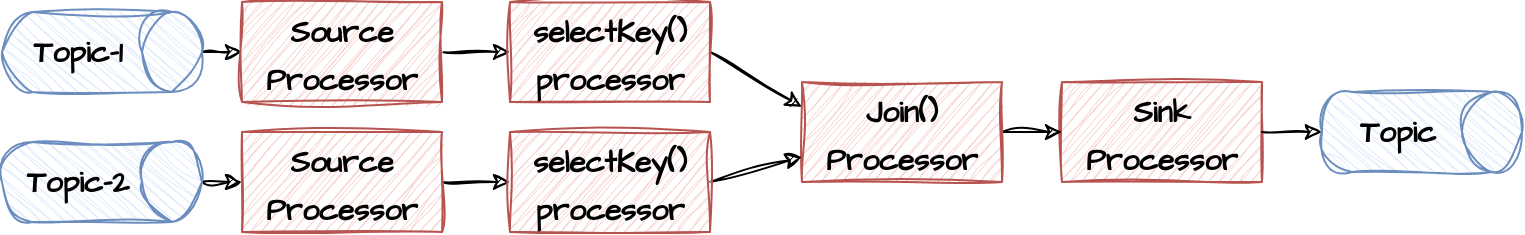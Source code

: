 <mxfile version="22.0.0" type="device">
  <diagram name="Page-1" id="ILFwwLQn4rlPoiTQhXq9">
    <mxGraphModel dx="1306" dy="1187" grid="1" gridSize="10" guides="1" tooltips="1" connect="1" arrows="1" fold="1" page="1" pageScale="1" pageWidth="827" pageHeight="1169" math="0" shadow="0">
      <root>
        <mxCell id="0" />
        <mxCell id="1" parent="0" />
        <mxCell id="53R8YZ_QFolmdbLBiPOs-6" style="edgeStyle=orthogonalEdgeStyle;rounded=0;sketch=1;hachureGap=4;jiggle=2;curveFitting=1;orthogonalLoop=1;jettySize=auto;html=1;exitX=0.5;exitY=0;exitDx=0;exitDy=0;exitPerimeter=0;entryX=0;entryY=0.5;entryDx=0;entryDy=0;fontFamily=Architects Daughter;fontSource=https%3A%2F%2Ffonts.googleapis.com%2Fcss%3Ffamily%3DArchitects%2BDaughter;fontSize=16;" parent="1" source="53R8YZ_QFolmdbLBiPOs-1" target="53R8YZ_QFolmdbLBiPOs-2" edge="1">
          <mxGeometry relative="1" as="geometry" />
        </mxCell>
        <mxCell id="53R8YZ_QFolmdbLBiPOs-1" value="Topic-1" style="shape=cylinder3;whiteSpace=wrap;html=1;boundedLbl=1;backgroundOutline=1;size=15;sketch=1;hachureGap=4;jiggle=2;curveFitting=1;fontFamily=Architects Daughter;fontSource=https%3A%2F%2Ffonts.googleapis.com%2Fcss%3Ffamily%3DArchitects%2BDaughter;fontSize=15;rotation=90;horizontal=0;fontStyle=1;fillColor=#dae8fc;strokeColor=#6c8ebf;" parent="1" vertex="1">
          <mxGeometry x="140" y="250" width="40" height="100" as="geometry" />
        </mxCell>
        <mxCell id="53R8YZ_QFolmdbLBiPOs-10" style="edgeStyle=orthogonalEdgeStyle;rounded=0;sketch=1;hachureGap=4;jiggle=2;curveFitting=1;orthogonalLoop=1;jettySize=auto;html=1;exitX=1;exitY=0.5;exitDx=0;exitDy=0;entryX=0;entryY=0.5;entryDx=0;entryDy=0;fontFamily=Architects Daughter;fontSource=https%3A%2F%2Ffonts.googleapis.com%2Fcss%3Ffamily%3DArchitects%2BDaughter;fontSize=16;" parent="1" source="53R8YZ_QFolmdbLBiPOs-2" target="53R8YZ_QFolmdbLBiPOs-9" edge="1">
          <mxGeometry relative="1" as="geometry" />
        </mxCell>
        <mxCell id="53R8YZ_QFolmdbLBiPOs-2" value="&lt;b style=&quot;font-size: 15px;&quot;&gt;Source&lt;br&gt;Processor&lt;/b&gt;" style="rounded=0;whiteSpace=wrap;html=1;sketch=1;hachureGap=4;jiggle=2;curveFitting=1;fontFamily=Architects Daughter;fontSource=https%3A%2F%2Ffonts.googleapis.com%2Fcss%3Ffamily%3DArchitects%2BDaughter;fontSize=20;fillColor=#f8cecc;strokeColor=#b85450;" parent="1" vertex="1">
          <mxGeometry x="230" y="275" width="100" height="50" as="geometry" />
        </mxCell>
        <mxCell id="53R8YZ_QFolmdbLBiPOs-4" value="&lt;b style=&quot;font-size: 15px;&quot;&gt;Sink&lt;br&gt;Processor&lt;/b&gt;" style="rounded=0;whiteSpace=wrap;html=1;sketch=1;hachureGap=4;jiggle=2;curveFitting=1;fontFamily=Architects Daughter;fontSource=https%3A%2F%2Ffonts.googleapis.com%2Fcss%3Ffamily%3DArchitects%2BDaughter;fontSize=20;fillColor=#f8cecc;strokeColor=#b85450;" parent="1" vertex="1">
          <mxGeometry x="640" y="315" width="100" height="50" as="geometry" />
        </mxCell>
        <mxCell id="53R8YZ_QFolmdbLBiPOs-5" value="Topic" style="shape=cylinder3;whiteSpace=wrap;html=1;boundedLbl=1;backgroundOutline=1;size=15;sketch=1;hachureGap=4;jiggle=2;curveFitting=1;fontFamily=Architects Daughter;fontSource=https%3A%2F%2Ffonts.googleapis.com%2Fcss%3Ffamily%3DArchitects%2BDaughter;fontSize=15;rotation=90;horizontal=0;fontStyle=1;fillColor=#dae8fc;strokeColor=#6c8ebf;" parent="1" vertex="1">
          <mxGeometry x="800" y="290" width="40" height="100" as="geometry" />
        </mxCell>
        <mxCell id="53R8YZ_QFolmdbLBiPOs-8" style="edgeStyle=orthogonalEdgeStyle;rounded=0;sketch=1;hachureGap=4;jiggle=2;curveFitting=1;orthogonalLoop=1;jettySize=auto;html=1;exitX=1;exitY=0.5;exitDx=0;exitDy=0;entryX=0.5;entryY=1;entryDx=0;entryDy=0;entryPerimeter=0;fontFamily=Architects Daughter;fontSource=https%3A%2F%2Ffonts.googleapis.com%2Fcss%3Ffamily%3DArchitects%2BDaughter;fontSize=16;" parent="1" source="53R8YZ_QFolmdbLBiPOs-4" target="53R8YZ_QFolmdbLBiPOs-5" edge="1">
          <mxGeometry relative="1" as="geometry" />
        </mxCell>
        <mxCell id="V-da5hOa7TXbz2NMMk3f-8" style="rounded=0;sketch=1;hachureGap=4;jiggle=2;curveFitting=1;orthogonalLoop=1;jettySize=auto;html=1;exitX=1;exitY=0.5;exitDx=0;exitDy=0;entryX=0;entryY=0.25;entryDx=0;entryDy=0;fontFamily=Architects Daughter;fontSource=https%3A%2F%2Ffonts.googleapis.com%2Fcss%3Ffamily%3DArchitects%2BDaughter;fontSize=16;" edge="1" parent="1" source="53R8YZ_QFolmdbLBiPOs-9" target="V-da5hOa7TXbz2NMMk3f-2">
          <mxGeometry relative="1" as="geometry" />
        </mxCell>
        <mxCell id="53R8YZ_QFolmdbLBiPOs-9" value="&lt;font style=&quot;font-size: 15px;&quot;&gt;&lt;span style=&quot;&quot;&gt;selectKey()&lt;br&gt;&lt;/span&gt;processor&lt;/font&gt;" style="rounded=0;whiteSpace=wrap;html=1;sketch=1;hachureGap=4;jiggle=2;curveFitting=1;fontFamily=Architects Daughter;fontSource=https%3A%2F%2Ffonts.googleapis.com%2Fcss%3Ffamily%3DArchitects%2BDaughter;fontSize=20;fillColor=#f8cecc;strokeColor=#b85450;fontStyle=1" parent="1" vertex="1">
          <mxGeometry x="364" y="275" width="100" height="50" as="geometry" />
        </mxCell>
        <mxCell id="V-da5hOa7TXbz2NMMk3f-6" style="edgeStyle=orthogonalEdgeStyle;rounded=0;sketch=1;hachureGap=4;jiggle=2;curveFitting=1;orthogonalLoop=1;jettySize=auto;html=1;exitX=0.5;exitY=0;exitDx=0;exitDy=0;exitPerimeter=0;entryX=0;entryY=0.5;entryDx=0;entryDy=0;fontFamily=Architects Daughter;fontSource=https%3A%2F%2Ffonts.googleapis.com%2Fcss%3Ffamily%3DArchitects%2BDaughter;fontSize=16;" edge="1" parent="1" source="V-da5hOa7TXbz2NMMk3f-1" target="V-da5hOa7TXbz2NMMk3f-4">
          <mxGeometry relative="1" as="geometry" />
        </mxCell>
        <mxCell id="V-da5hOa7TXbz2NMMk3f-1" value="Topic-2" style="shape=cylinder3;whiteSpace=wrap;html=1;boundedLbl=1;backgroundOutline=1;size=15;sketch=1;hachureGap=4;jiggle=2;curveFitting=1;fontFamily=Architects Daughter;fontSource=https%3A%2F%2Ffonts.googleapis.com%2Fcss%3Ffamily%3DArchitects%2BDaughter;fontSize=15;rotation=90;horizontal=0;fontStyle=1;fillColor=#dae8fc;strokeColor=#6c8ebf;" vertex="1" parent="1">
          <mxGeometry x="140" y="315" width="40" height="100" as="geometry" />
        </mxCell>
        <mxCell id="V-da5hOa7TXbz2NMMk3f-9" style="edgeStyle=orthogonalEdgeStyle;rounded=0;sketch=1;hachureGap=4;jiggle=2;curveFitting=1;orthogonalLoop=1;jettySize=auto;html=1;exitX=1;exitY=0.5;exitDx=0;exitDy=0;entryX=0;entryY=0.5;entryDx=0;entryDy=0;fontFamily=Architects Daughter;fontSource=https%3A%2F%2Ffonts.googleapis.com%2Fcss%3Ffamily%3DArchitects%2BDaughter;fontSize=16;" edge="1" parent="1" source="V-da5hOa7TXbz2NMMk3f-2" target="53R8YZ_QFolmdbLBiPOs-4">
          <mxGeometry relative="1" as="geometry" />
        </mxCell>
        <mxCell id="V-da5hOa7TXbz2NMMk3f-2" value="&lt;b style=&quot;font-size: 15px;&quot;&gt;Join()&lt;br&gt;Processor&lt;/b&gt;" style="rounded=0;whiteSpace=wrap;html=1;sketch=1;hachureGap=4;jiggle=2;curveFitting=1;fontFamily=Architects Daughter;fontSource=https%3A%2F%2Ffonts.googleapis.com%2Fcss%3Ffamily%3DArchitects%2BDaughter;fontSize=20;fillColor=#f8cecc;strokeColor=#b85450;" vertex="1" parent="1">
          <mxGeometry x="510" y="315" width="100" height="50" as="geometry" />
        </mxCell>
        <mxCell id="V-da5hOa7TXbz2NMMk3f-3" style="edgeStyle=orthogonalEdgeStyle;rounded=0;sketch=1;hachureGap=4;jiggle=2;curveFitting=1;orthogonalLoop=1;jettySize=auto;html=1;exitX=1;exitY=0.5;exitDx=0;exitDy=0;entryX=0;entryY=0.5;entryDx=0;entryDy=0;fontFamily=Architects Daughter;fontSource=https%3A%2F%2Ffonts.googleapis.com%2Fcss%3Ffamily%3DArchitects%2BDaughter;fontSize=16;" edge="1" parent="1" source="V-da5hOa7TXbz2NMMk3f-4" target="V-da5hOa7TXbz2NMMk3f-5">
          <mxGeometry relative="1" as="geometry" />
        </mxCell>
        <mxCell id="V-da5hOa7TXbz2NMMk3f-4" value="&lt;b style=&quot;font-size: 15px;&quot;&gt;Source&lt;br&gt;Processor&lt;/b&gt;" style="rounded=0;whiteSpace=wrap;html=1;sketch=1;hachureGap=4;jiggle=2;curveFitting=1;fontFamily=Architects Daughter;fontSource=https%3A%2F%2Ffonts.googleapis.com%2Fcss%3Ffamily%3DArchitects%2BDaughter;fontSize=20;fillColor=#f8cecc;strokeColor=#b85450;" vertex="1" parent="1">
          <mxGeometry x="230" y="340" width="100" height="50" as="geometry" />
        </mxCell>
        <mxCell id="V-da5hOa7TXbz2NMMk3f-7" style="rounded=0;sketch=1;hachureGap=4;jiggle=2;curveFitting=1;orthogonalLoop=1;jettySize=auto;html=1;exitX=1;exitY=0.5;exitDx=0;exitDy=0;entryX=0;entryY=0.75;entryDx=0;entryDy=0;fontFamily=Architects Daughter;fontSource=https%3A%2F%2Ffonts.googleapis.com%2Fcss%3Ffamily%3DArchitects%2BDaughter;fontSize=16;" edge="1" parent="1" source="V-da5hOa7TXbz2NMMk3f-5" target="V-da5hOa7TXbz2NMMk3f-2">
          <mxGeometry relative="1" as="geometry" />
        </mxCell>
        <mxCell id="V-da5hOa7TXbz2NMMk3f-5" value="&lt;font style=&quot;font-size: 15px;&quot;&gt;&lt;span style=&quot;&quot;&gt;selectKey()&lt;br&gt;&lt;/span&gt;processor&lt;/font&gt;" style="rounded=0;whiteSpace=wrap;html=1;sketch=1;hachureGap=4;jiggle=2;curveFitting=1;fontFamily=Architects Daughter;fontSource=https%3A%2F%2Ffonts.googleapis.com%2Fcss%3Ffamily%3DArchitects%2BDaughter;fontSize=20;fillColor=#f8cecc;strokeColor=#b85450;fontStyle=1" vertex="1" parent="1">
          <mxGeometry x="364" y="340" width="100" height="50" as="geometry" />
        </mxCell>
      </root>
    </mxGraphModel>
  </diagram>
</mxfile>
